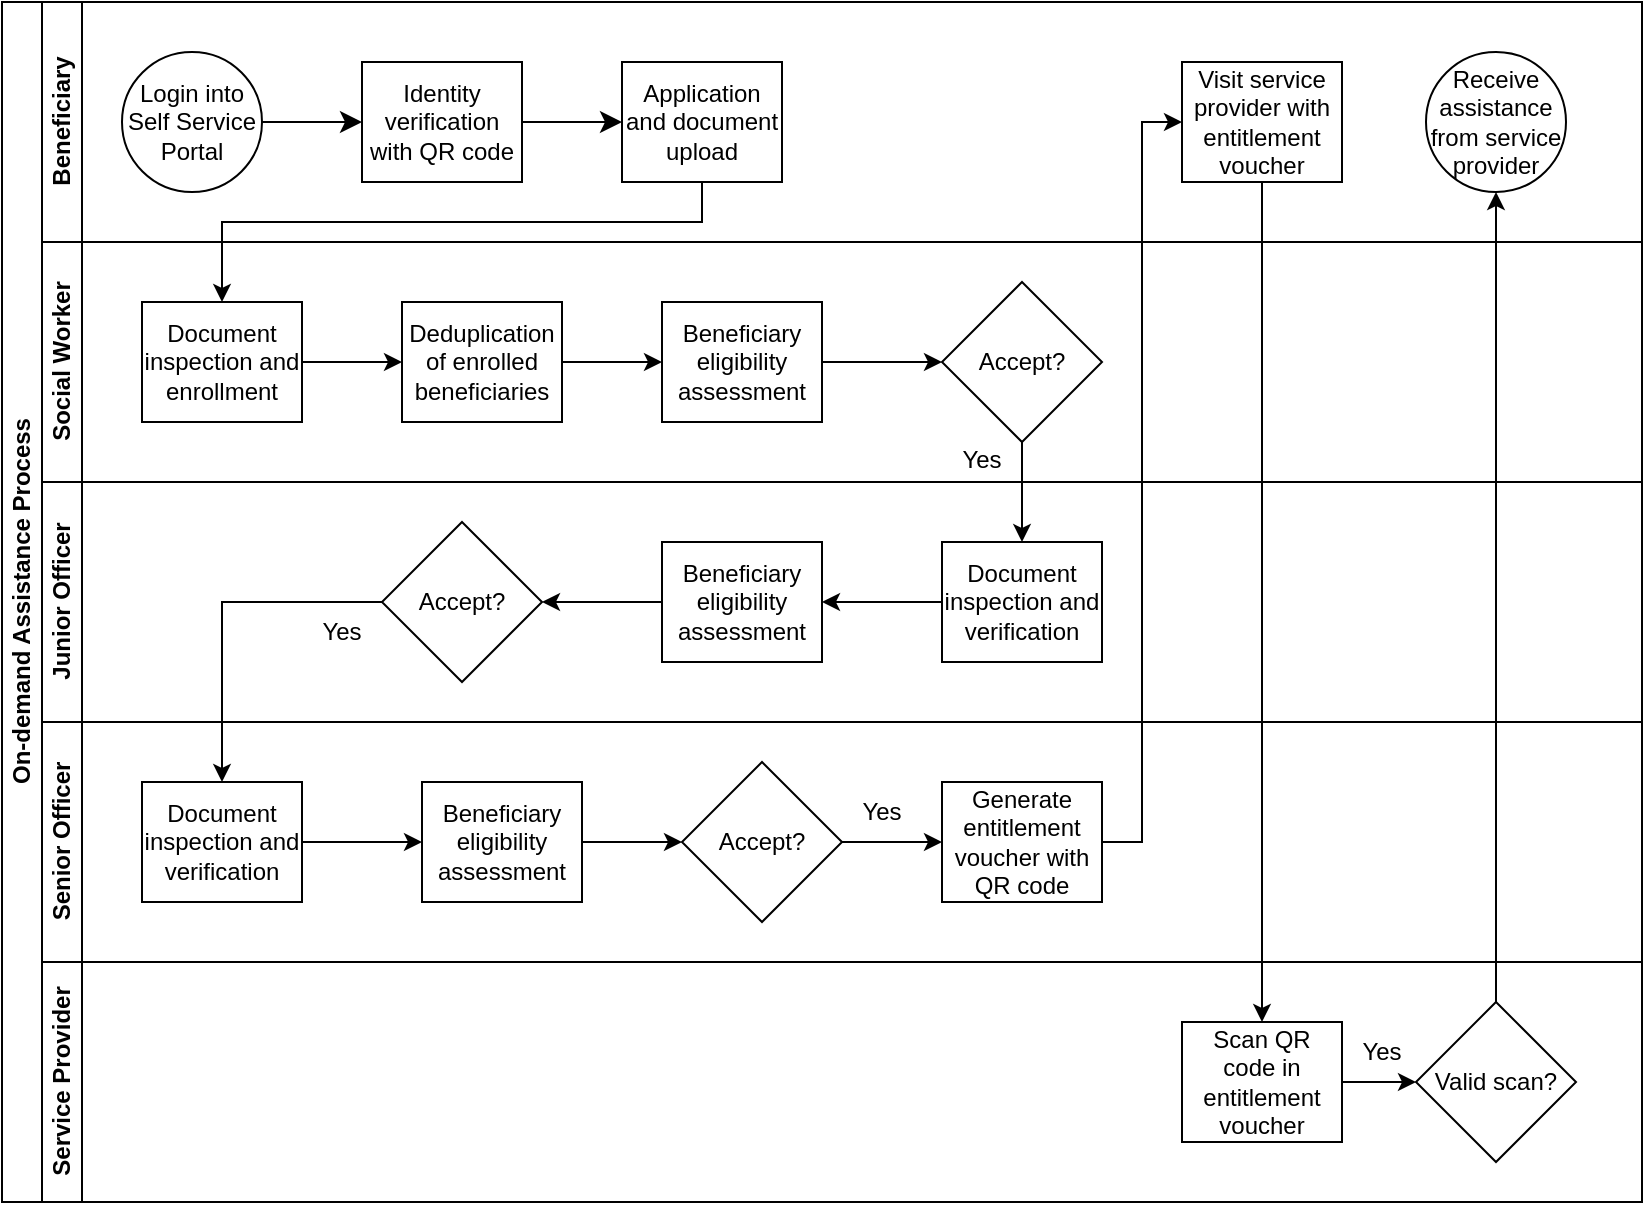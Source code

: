 <mxfile version="21.5.0" type="github">
  <diagram id="prtHgNgQTEPvFCAcTncT" name="Page-1">
    <mxGraphModel dx="1120" dy="452" grid="1" gridSize="10" guides="1" tooltips="1" connect="1" arrows="1" fold="1" page="1" pageScale="1" pageWidth="827" pageHeight="1169" math="0" shadow="0">
      <root>
        <mxCell id="0" />
        <mxCell id="1" parent="0" />
        <mxCell id="u0kxdbxrhBIA5VQf3wec-1" value="On-demand Assistance Process" style="swimlane;html=1;childLayout=stackLayout;resizeParent=1;resizeParentMax=0;horizontal=0;startSize=20;horizontalStack=0;" vertex="1" parent="1">
          <mxGeometry x="120" y="120" width="820" height="600" as="geometry" />
        </mxCell>
        <mxCell id="u0kxdbxrhBIA5VQf3wec-2" value="" style="edgeStyle=orthogonalEdgeStyle;rounded=0;orthogonalLoop=1;jettySize=auto;html=1;endArrow=classic;endFill=1;entryX=0.5;entryY=0;entryDx=0;entryDy=0;exitX=0.5;exitY=1;exitDx=0;exitDy=0;" edge="1" parent="u0kxdbxrhBIA5VQf3wec-1" source="u0kxdbxrhBIA5VQf3wec-12" target="u0kxdbxrhBIA5VQf3wec-16">
          <mxGeometry relative="1" as="geometry">
            <Array as="points">
              <mxPoint x="350" y="110" />
              <mxPoint x="110" y="110" />
            </Array>
            <mxPoint x="350" y="100" as="sourcePoint" />
          </mxGeometry>
        </mxCell>
        <mxCell id="u0kxdbxrhBIA5VQf3wec-6" value="Beneficiary" style="swimlane;html=1;startSize=20;horizontal=0;" vertex="1" parent="u0kxdbxrhBIA5VQf3wec-1">
          <mxGeometry x="20" width="800" height="120" as="geometry" />
        </mxCell>
        <mxCell id="u0kxdbxrhBIA5VQf3wec-7" style="edgeStyle=none;curved=1;rounded=0;orthogonalLoop=1;jettySize=auto;html=1;exitX=1;exitY=0.5;exitDx=0;exitDy=0;entryX=0;entryY=0.5;entryDx=0;entryDy=0;fontSize=12;startSize=8;endSize=8;" edge="1" parent="u0kxdbxrhBIA5VQf3wec-6" source="u0kxdbxrhBIA5VQf3wec-8" target="u0kxdbxrhBIA5VQf3wec-10">
          <mxGeometry relative="1" as="geometry" />
        </mxCell>
        <mxCell id="u0kxdbxrhBIA5VQf3wec-8" value="Login into Self Service Portal" style="ellipse;whiteSpace=wrap;html=1;" vertex="1" parent="u0kxdbxrhBIA5VQf3wec-6">
          <mxGeometry x="40" y="25" width="70" height="70" as="geometry" />
        </mxCell>
        <mxCell id="u0kxdbxrhBIA5VQf3wec-9" style="edgeStyle=none;curved=1;rounded=0;orthogonalLoop=1;jettySize=auto;html=1;exitX=1;exitY=0.5;exitDx=0;exitDy=0;entryX=0;entryY=0.5;entryDx=0;entryDy=0;fontSize=12;startSize=8;endSize=8;" edge="1" parent="u0kxdbxrhBIA5VQf3wec-6" source="u0kxdbxrhBIA5VQf3wec-10" target="u0kxdbxrhBIA5VQf3wec-12">
          <mxGeometry relative="1" as="geometry" />
        </mxCell>
        <mxCell id="u0kxdbxrhBIA5VQf3wec-10" value="Identity verification with QR code" style="rounded=0;whiteSpace=wrap;html=1;fontFamily=Helvetica;fontSize=12;fontColor=#000000;align=center;" vertex="1" parent="u0kxdbxrhBIA5VQf3wec-6">
          <mxGeometry x="160" y="30" width="80" height="60" as="geometry" />
        </mxCell>
        <mxCell id="u0kxdbxrhBIA5VQf3wec-12" value="Application and document upload" style="rounded=0;whiteSpace=wrap;html=1;fontFamily=Helvetica;fontSize=12;fontColor=#000000;align=center;" vertex="1" parent="u0kxdbxrhBIA5VQf3wec-6">
          <mxGeometry x="290" y="30" width="80" height="60" as="geometry" />
        </mxCell>
        <mxCell id="u0kxdbxrhBIA5VQf3wec-13" value="Receive assistance from service provider" style="ellipse;whiteSpace=wrap;html=1;" vertex="1" parent="u0kxdbxrhBIA5VQf3wec-6">
          <mxGeometry x="692" y="25" width="70" height="70" as="geometry" />
        </mxCell>
        <mxCell id="u0kxdbxrhBIA5VQf3wec-47" value="Visit service provider with entitlement voucher" style="rounded=0;whiteSpace=wrap;html=1;fontFamily=Helvetica;fontSize=12;fontColor=#000000;align=center;" vertex="1" parent="u0kxdbxrhBIA5VQf3wec-6">
          <mxGeometry x="570" y="30" width="80" height="60" as="geometry" />
        </mxCell>
        <mxCell id="u0kxdbxrhBIA5VQf3wec-14" value="Social Worker" style="swimlane;html=1;startSize=20;horizontal=0;" vertex="1" parent="u0kxdbxrhBIA5VQf3wec-1">
          <mxGeometry x="20" y="120" width="800" height="120" as="geometry" />
        </mxCell>
        <mxCell id="u0kxdbxrhBIA5VQf3wec-27" style="edgeStyle=orthogonalEdgeStyle;rounded=0;orthogonalLoop=1;jettySize=auto;html=1;exitX=1;exitY=0.5;exitDx=0;exitDy=0;entryX=0;entryY=0.5;entryDx=0;entryDy=0;" edge="1" parent="u0kxdbxrhBIA5VQf3wec-14" source="u0kxdbxrhBIA5VQf3wec-16" target="u0kxdbxrhBIA5VQf3wec-24">
          <mxGeometry relative="1" as="geometry" />
        </mxCell>
        <mxCell id="u0kxdbxrhBIA5VQf3wec-16" value="Document inspection and enrollment" style="rounded=0;whiteSpace=wrap;html=1;fontFamily=Helvetica;fontSize=12;fontColor=#000000;align=center;" vertex="1" parent="u0kxdbxrhBIA5VQf3wec-14">
          <mxGeometry x="50" y="30" width="80" height="60" as="geometry" />
        </mxCell>
        <mxCell id="u0kxdbxrhBIA5VQf3wec-17" value="Accept?" style="rhombus;whiteSpace=wrap;html=1;fontFamily=Helvetica;fontSize=12;fontColor=#000000;align=center;" vertex="1" parent="u0kxdbxrhBIA5VQf3wec-14">
          <mxGeometry x="450" y="20" width="80" height="80" as="geometry" />
        </mxCell>
        <mxCell id="u0kxdbxrhBIA5VQf3wec-28" style="edgeStyle=orthogonalEdgeStyle;rounded=0;orthogonalLoop=1;jettySize=auto;html=1;exitX=1;exitY=0.5;exitDx=0;exitDy=0;entryX=0;entryY=0.5;entryDx=0;entryDy=0;" edge="1" parent="u0kxdbxrhBIA5VQf3wec-14" source="u0kxdbxrhBIA5VQf3wec-24" target="u0kxdbxrhBIA5VQf3wec-25">
          <mxGeometry relative="1" as="geometry" />
        </mxCell>
        <mxCell id="u0kxdbxrhBIA5VQf3wec-24" value="Deduplication of enrolled beneficiaries" style="rounded=0;whiteSpace=wrap;html=1;fontFamily=Helvetica;fontSize=12;fontColor=#000000;align=center;" vertex="1" parent="u0kxdbxrhBIA5VQf3wec-14">
          <mxGeometry x="180" y="30" width="80" height="60" as="geometry" />
        </mxCell>
        <mxCell id="u0kxdbxrhBIA5VQf3wec-29" style="edgeStyle=orthogonalEdgeStyle;rounded=0;orthogonalLoop=1;jettySize=auto;html=1;exitX=1;exitY=0.5;exitDx=0;exitDy=0;entryX=0;entryY=0.5;entryDx=0;entryDy=0;" edge="1" parent="u0kxdbxrhBIA5VQf3wec-14" source="u0kxdbxrhBIA5VQf3wec-25" target="u0kxdbxrhBIA5VQf3wec-17">
          <mxGeometry relative="1" as="geometry" />
        </mxCell>
        <mxCell id="u0kxdbxrhBIA5VQf3wec-25" value="Beneficiary eligibility assessment" style="rounded=0;whiteSpace=wrap;html=1;fontFamily=Helvetica;fontSize=12;fontColor=#000000;align=center;" vertex="1" parent="u0kxdbxrhBIA5VQf3wec-14">
          <mxGeometry x="310" y="30" width="80" height="60" as="geometry" />
        </mxCell>
        <mxCell id="u0kxdbxrhBIA5VQf3wec-34" value="Yes" style="text;html=1;strokeColor=none;fillColor=none;align=center;verticalAlign=middle;whiteSpace=wrap;rounded=0;" vertex="1" parent="u0kxdbxrhBIA5VQf3wec-14">
          <mxGeometry x="440" y="94" width="60" height="30" as="geometry" />
        </mxCell>
        <mxCell id="u0kxdbxrhBIA5VQf3wec-18" value="Junior Officer" style="swimlane;html=1;startSize=20;horizontal=0;" vertex="1" parent="u0kxdbxrhBIA5VQf3wec-1">
          <mxGeometry x="20" y="240" width="800" height="120" as="geometry" />
        </mxCell>
        <mxCell id="u0kxdbxrhBIA5VQf3wec-32" style="edgeStyle=orthogonalEdgeStyle;rounded=0;orthogonalLoop=1;jettySize=auto;html=1;exitX=0;exitY=0.5;exitDx=0;exitDy=0;entryX=1;entryY=0.5;entryDx=0;entryDy=0;" edge="1" parent="u0kxdbxrhBIA5VQf3wec-18" source="u0kxdbxrhBIA5VQf3wec-20" target="u0kxdbxrhBIA5VQf3wec-31">
          <mxGeometry relative="1" as="geometry" />
        </mxCell>
        <mxCell id="u0kxdbxrhBIA5VQf3wec-20" value="Document inspection and verification" style="rounded=0;whiteSpace=wrap;html=1;fontFamily=Helvetica;fontSize=12;fontColor=#000000;align=center;" vertex="1" parent="u0kxdbxrhBIA5VQf3wec-18">
          <mxGeometry x="450" y="30" width="80" height="60" as="geometry" />
        </mxCell>
        <mxCell id="u0kxdbxrhBIA5VQf3wec-35" style="edgeStyle=orthogonalEdgeStyle;rounded=0;orthogonalLoop=1;jettySize=auto;html=1;exitX=0;exitY=0.5;exitDx=0;exitDy=0;entryX=1;entryY=0.5;entryDx=0;entryDy=0;" edge="1" parent="u0kxdbxrhBIA5VQf3wec-18" source="u0kxdbxrhBIA5VQf3wec-31" target="u0kxdbxrhBIA5VQf3wec-33">
          <mxGeometry relative="1" as="geometry" />
        </mxCell>
        <mxCell id="u0kxdbxrhBIA5VQf3wec-31" value="Beneficiary eligibility assessment" style="rounded=0;whiteSpace=wrap;html=1;fontFamily=Helvetica;fontSize=12;fontColor=#000000;align=center;" vertex="1" parent="u0kxdbxrhBIA5VQf3wec-18">
          <mxGeometry x="310" y="30" width="80" height="60" as="geometry" />
        </mxCell>
        <mxCell id="u0kxdbxrhBIA5VQf3wec-33" value="Accept?" style="rhombus;whiteSpace=wrap;html=1;fontFamily=Helvetica;fontSize=12;fontColor=#000000;align=center;" vertex="1" parent="u0kxdbxrhBIA5VQf3wec-18">
          <mxGeometry x="170" y="20" width="80" height="80" as="geometry" />
        </mxCell>
        <mxCell id="u0kxdbxrhBIA5VQf3wec-37" value="Yes" style="text;html=1;strokeColor=none;fillColor=none;align=center;verticalAlign=middle;whiteSpace=wrap;rounded=0;" vertex="1" parent="u0kxdbxrhBIA5VQf3wec-18">
          <mxGeometry x="120" y="60" width="60" height="30" as="geometry" />
        </mxCell>
        <mxCell id="u0kxdbxrhBIA5VQf3wec-22" value="Senior Officer" style="swimlane;html=1;startSize=20;horizontal=0;" vertex="1" parent="u0kxdbxrhBIA5VQf3wec-1">
          <mxGeometry x="20" y="360" width="800" height="120" as="geometry">
            <mxRectangle x="20" y="360" width="430" height="40" as="alternateBounds" />
          </mxGeometry>
        </mxCell>
        <mxCell id="u0kxdbxrhBIA5VQf3wec-43" style="edgeStyle=orthogonalEdgeStyle;rounded=0;orthogonalLoop=1;jettySize=auto;html=1;exitX=1;exitY=0.5;exitDx=0;exitDy=0;entryX=0;entryY=0.5;entryDx=0;entryDy=0;" edge="1" parent="u0kxdbxrhBIA5VQf3wec-22" source="u0kxdbxrhBIA5VQf3wec-38" target="u0kxdbxrhBIA5VQf3wec-39">
          <mxGeometry relative="1" as="geometry" />
        </mxCell>
        <mxCell id="u0kxdbxrhBIA5VQf3wec-38" value="Document inspection and verification" style="rounded=0;whiteSpace=wrap;html=1;fontFamily=Helvetica;fontSize=12;fontColor=#000000;align=center;" vertex="1" parent="u0kxdbxrhBIA5VQf3wec-22">
          <mxGeometry x="50" y="30" width="80" height="60" as="geometry" />
        </mxCell>
        <mxCell id="u0kxdbxrhBIA5VQf3wec-44" style="edgeStyle=orthogonalEdgeStyle;rounded=0;orthogonalLoop=1;jettySize=auto;html=1;exitX=1;exitY=0.5;exitDx=0;exitDy=0;entryX=0;entryY=0.5;entryDx=0;entryDy=0;" edge="1" parent="u0kxdbxrhBIA5VQf3wec-22" source="u0kxdbxrhBIA5VQf3wec-39" target="u0kxdbxrhBIA5VQf3wec-40">
          <mxGeometry relative="1" as="geometry" />
        </mxCell>
        <mxCell id="u0kxdbxrhBIA5VQf3wec-39" value="Beneficiary eligibility assessment" style="rounded=0;whiteSpace=wrap;html=1;fontFamily=Helvetica;fontSize=12;fontColor=#000000;align=center;" vertex="1" parent="u0kxdbxrhBIA5VQf3wec-22">
          <mxGeometry x="190" y="30" width="80" height="60" as="geometry" />
        </mxCell>
        <mxCell id="u0kxdbxrhBIA5VQf3wec-45" style="edgeStyle=orthogonalEdgeStyle;rounded=0;orthogonalLoop=1;jettySize=auto;html=1;exitX=1;exitY=0.5;exitDx=0;exitDy=0;entryX=0;entryY=0.5;entryDx=0;entryDy=0;" edge="1" parent="u0kxdbxrhBIA5VQf3wec-22" source="u0kxdbxrhBIA5VQf3wec-40" target="u0kxdbxrhBIA5VQf3wec-41">
          <mxGeometry relative="1" as="geometry" />
        </mxCell>
        <mxCell id="u0kxdbxrhBIA5VQf3wec-40" value="Accept?" style="rhombus;whiteSpace=wrap;html=1;fontFamily=Helvetica;fontSize=12;fontColor=#000000;align=center;" vertex="1" parent="u0kxdbxrhBIA5VQf3wec-22">
          <mxGeometry x="320" y="20" width="80" height="80" as="geometry" />
        </mxCell>
        <mxCell id="u0kxdbxrhBIA5VQf3wec-41" value="Generate entitlement voucher with QR code" style="rounded=0;whiteSpace=wrap;html=1;fontFamily=Helvetica;fontSize=12;fontColor=#000000;align=center;" vertex="1" parent="u0kxdbxrhBIA5VQf3wec-22">
          <mxGeometry x="450" y="30" width="80" height="60" as="geometry" />
        </mxCell>
        <mxCell id="u0kxdbxrhBIA5VQf3wec-46" value="Yes" style="text;html=1;strokeColor=none;fillColor=none;align=center;verticalAlign=middle;whiteSpace=wrap;rounded=0;" vertex="1" parent="u0kxdbxrhBIA5VQf3wec-22">
          <mxGeometry x="390" y="30" width="60" height="30" as="geometry" />
        </mxCell>
        <mxCell id="u0kxdbxrhBIA5VQf3wec-23" value="Service Provider" style="swimlane;html=1;startSize=20;horizontal=0;" vertex="1" parent="u0kxdbxrhBIA5VQf3wec-1">
          <mxGeometry x="20" y="480" width="800" height="120" as="geometry" />
        </mxCell>
        <mxCell id="u0kxdbxrhBIA5VQf3wec-52" style="edgeStyle=orthogonalEdgeStyle;rounded=0;orthogonalLoop=1;jettySize=auto;html=1;exitX=1;exitY=0.5;exitDx=0;exitDy=0;entryX=0;entryY=0.5;entryDx=0;entryDy=0;" edge="1" parent="u0kxdbxrhBIA5VQf3wec-23" source="u0kxdbxrhBIA5VQf3wec-49" target="u0kxdbxrhBIA5VQf3wec-50">
          <mxGeometry relative="1" as="geometry" />
        </mxCell>
        <mxCell id="u0kxdbxrhBIA5VQf3wec-49" value="Scan QR code in entitlement voucher" style="rounded=0;whiteSpace=wrap;html=1;fontFamily=Helvetica;fontSize=12;fontColor=#000000;align=center;" vertex="1" parent="u0kxdbxrhBIA5VQf3wec-23">
          <mxGeometry x="570" y="30" width="80" height="60" as="geometry" />
        </mxCell>
        <mxCell id="u0kxdbxrhBIA5VQf3wec-50" value="Valid scan?" style="rhombus;whiteSpace=wrap;html=1;fontFamily=Helvetica;fontSize=12;fontColor=#000000;align=center;" vertex="1" parent="u0kxdbxrhBIA5VQf3wec-23">
          <mxGeometry x="687" y="20" width="80" height="80" as="geometry" />
        </mxCell>
        <mxCell id="u0kxdbxrhBIA5VQf3wec-53" value="Yes" style="text;html=1;strokeColor=none;fillColor=none;align=center;verticalAlign=middle;whiteSpace=wrap;rounded=0;" vertex="1" parent="u0kxdbxrhBIA5VQf3wec-23">
          <mxGeometry x="640" y="30" width="60" height="30" as="geometry" />
        </mxCell>
        <mxCell id="u0kxdbxrhBIA5VQf3wec-30" style="edgeStyle=orthogonalEdgeStyle;rounded=0;orthogonalLoop=1;jettySize=auto;html=1;exitX=0.5;exitY=1;exitDx=0;exitDy=0;entryX=0.5;entryY=0;entryDx=0;entryDy=0;" edge="1" parent="u0kxdbxrhBIA5VQf3wec-1" source="u0kxdbxrhBIA5VQf3wec-17" target="u0kxdbxrhBIA5VQf3wec-20">
          <mxGeometry relative="1" as="geometry" />
        </mxCell>
        <mxCell id="u0kxdbxrhBIA5VQf3wec-42" style="edgeStyle=orthogonalEdgeStyle;rounded=0;orthogonalLoop=1;jettySize=auto;html=1;exitX=0;exitY=0.5;exitDx=0;exitDy=0;entryX=0.5;entryY=0;entryDx=0;entryDy=0;" edge="1" parent="u0kxdbxrhBIA5VQf3wec-1" source="u0kxdbxrhBIA5VQf3wec-33" target="u0kxdbxrhBIA5VQf3wec-38">
          <mxGeometry relative="1" as="geometry" />
        </mxCell>
        <mxCell id="u0kxdbxrhBIA5VQf3wec-48" style="edgeStyle=orthogonalEdgeStyle;rounded=0;orthogonalLoop=1;jettySize=auto;html=1;exitX=1;exitY=0.5;exitDx=0;exitDy=0;entryX=0;entryY=0.5;entryDx=0;entryDy=0;" edge="1" parent="u0kxdbxrhBIA5VQf3wec-1" source="u0kxdbxrhBIA5VQf3wec-41" target="u0kxdbxrhBIA5VQf3wec-47">
          <mxGeometry relative="1" as="geometry">
            <Array as="points">
              <mxPoint x="570" y="420" />
              <mxPoint x="570" y="60" />
            </Array>
          </mxGeometry>
        </mxCell>
        <mxCell id="u0kxdbxrhBIA5VQf3wec-51" style="edgeStyle=orthogonalEdgeStyle;rounded=0;orthogonalLoop=1;jettySize=auto;html=1;exitX=0.5;exitY=1;exitDx=0;exitDy=0;" edge="1" parent="u0kxdbxrhBIA5VQf3wec-1" source="u0kxdbxrhBIA5VQf3wec-47" target="u0kxdbxrhBIA5VQf3wec-49">
          <mxGeometry relative="1" as="geometry" />
        </mxCell>
        <mxCell id="u0kxdbxrhBIA5VQf3wec-54" style="edgeStyle=orthogonalEdgeStyle;rounded=0;orthogonalLoop=1;jettySize=auto;html=1;exitX=0.5;exitY=0;exitDx=0;exitDy=0;" edge="1" parent="u0kxdbxrhBIA5VQf3wec-1" source="u0kxdbxrhBIA5VQf3wec-50" target="u0kxdbxrhBIA5VQf3wec-13">
          <mxGeometry relative="1" as="geometry" />
        </mxCell>
      </root>
    </mxGraphModel>
  </diagram>
</mxfile>
